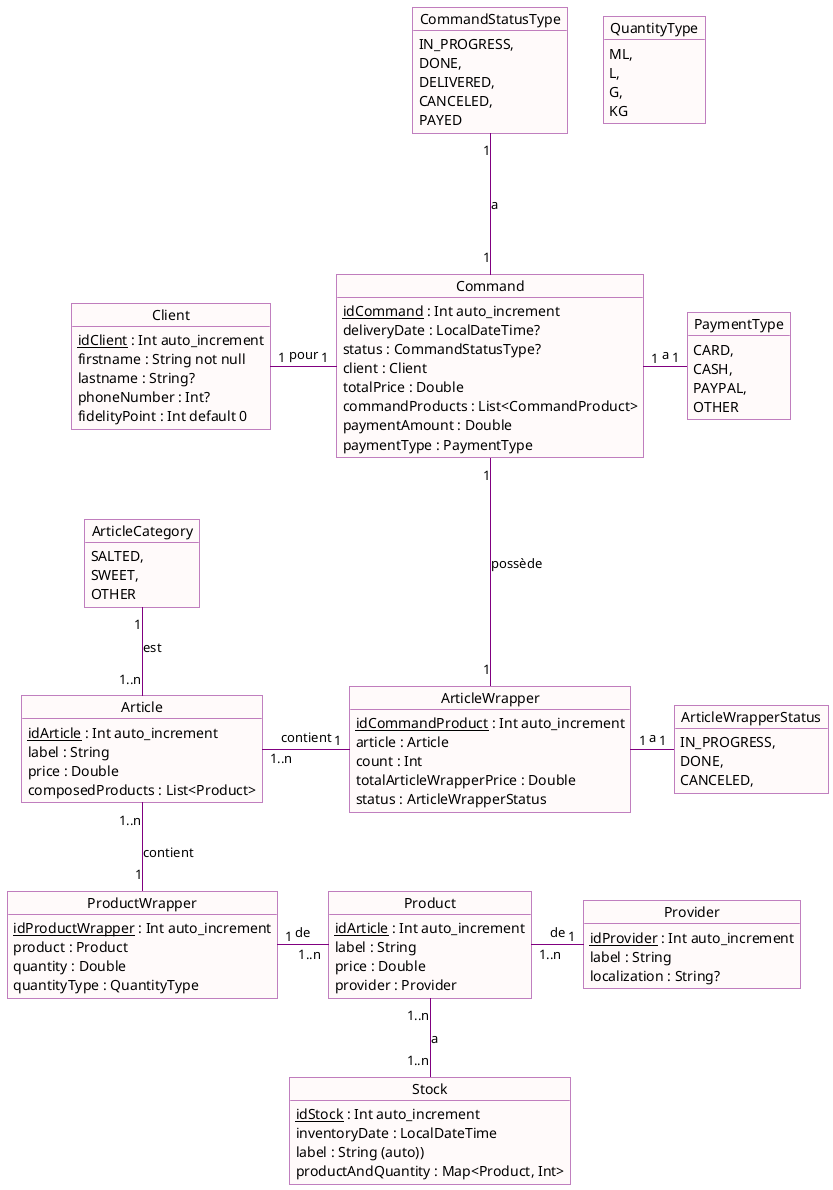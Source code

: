 @startuml

skinparam object {
    BackgroundColor Snow
    BorderColor Purple
    ArrowColor Purple
}

object PaymentType{
    CARD,
    CASH,
    PAYPAL,
    OTHER
}

object Command{
    <u>idCommand</u> : Int auto_increment
    deliveryDate : LocalDateTime?
    status : CommandStatusType?
    client : Client
    totalPrice : Double
    commandProducts : List<CommandProduct>
    paymentAmount : Double
    paymentType : PaymentType
}

object ArticleWrapper {
    <u>idCommandProduct</u> : Int auto_increment
    article : Article
    count : Int
    totalArticleWrapperPrice : Double
    status : ArticleWrapperStatus
}

object Client{
    <u>idClient</u> : Int auto_increment
    firstname : String not null
    lastname : String?
    phoneNumber : Int?
    fidelityPoint : Int default 0
}

object ArticleWrapperStatus{
    IN_PROGRESS,
    DONE,
    CANCELED,
}

object CommandStatusType{
    IN_PROGRESS,
    DONE,
    DELIVERED,
    CANCELED,
    PAYED
}

object Article{
    <u>idArticle</u> : Int auto_increment
    label : String
    price : Double
    composedProducts : List<Product>
}

object ArticleCategory {
    SALTED,
    SWEET,
    OTHER
}

object ProductWrapper{
    <u>idProductWrapper</u> : Int auto_increment
    product : Product
    quantity : Double
    quantityType : QuantityType
}

object QuantityType {
    ML,
    L,
    G,
    KG
}

object Product{
    <u>idArticle</u> : Int auto_increment
    label : String
    price : Double
    provider : Provider
}

object Provider{
    <u>idProvider</u> : Int auto_increment
    label : String
    localization : String?
}

object Stock{
    <u>idStock</u> : Int auto_increment
    inventoryDate : LocalDateTime
    label : String (auto))
    productAndQuantity : Map<Product, Int>
}

Command "1" -right- "1" PaymentType : a
Command "1" --left- "1" Client : pour
Command "1" --down- "1" ArticleWrapper : possède
Command "1" --up- "1" CommandStatusType : a
ArticleWrapper "1" --right- "1" ArticleWrapperStatus : a
Article "1..n" -up- "1" ArticleCategory : est
Article "1..n" -right- "1" ArticleWrapper : contient
Article "1..n" -down- "1" ProductWrapper : contient
Product "1..n" -right- "1" Provider : de
ProductWrapper "1" -right- "1..n" Product : de
Product "1..n" -down- "1..n" Stock : a

@enduml

